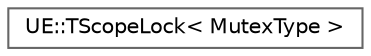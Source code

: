 digraph "Graphical Class Hierarchy"
{
 // INTERACTIVE_SVG=YES
 // LATEX_PDF_SIZE
  bgcolor="transparent";
  edge [fontname=Helvetica,fontsize=10,labelfontname=Helvetica,labelfontsize=10];
  node [fontname=Helvetica,fontsize=10,shape=box,height=0.2,width=0.4];
  rankdir="LR";
  Node0 [id="Node000000",label="UE::TScopeLock\< MutexType \>",height=0.2,width=0.4,color="grey40", fillcolor="white", style="filled",URL="$da/da9/classUE_1_1TScopeLock.html",tooltip=" "];
}
